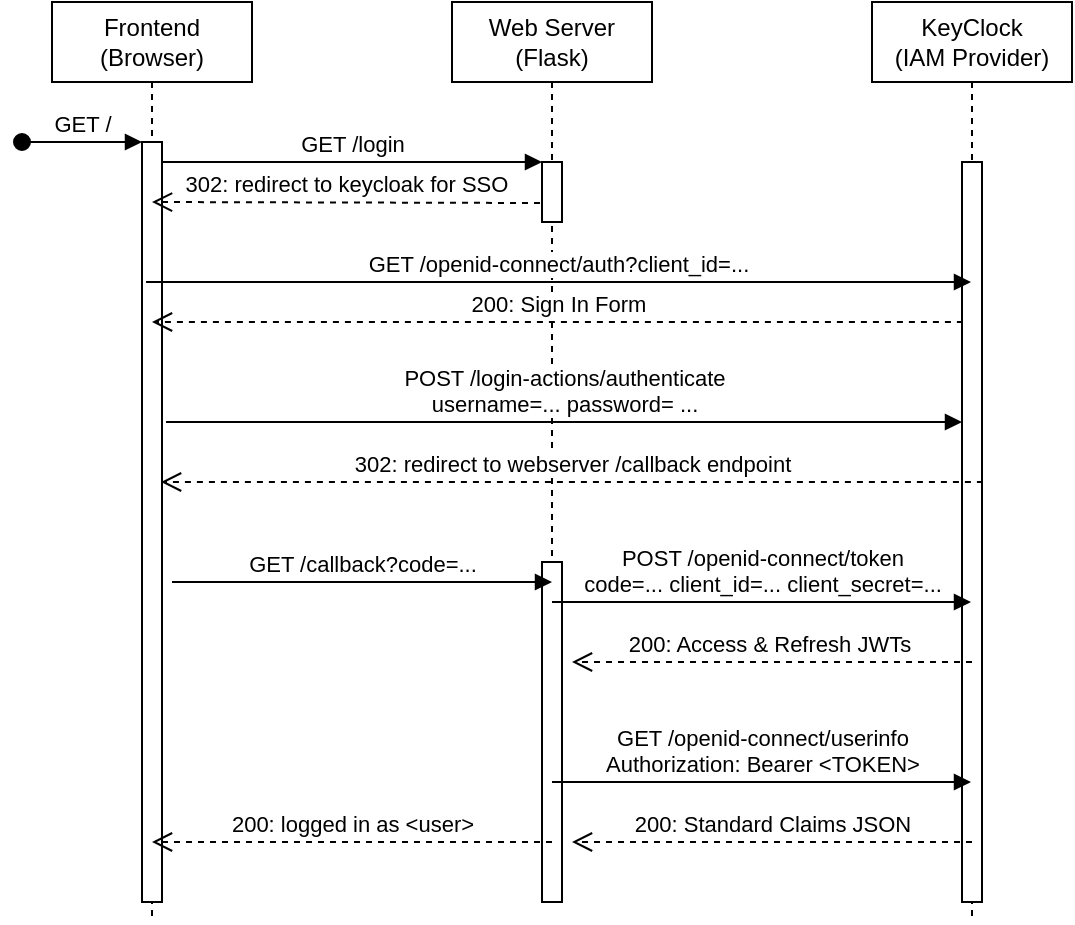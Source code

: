 <mxfile version="25.0.1">
  <diagram name="Page-1" id="2YBvvXClWsGukQMizWep">
    <mxGraphModel dx="1228" dy="486" grid="1" gridSize="10" guides="1" tooltips="1" connect="1" arrows="1" fold="1" page="1" pageScale="1" pageWidth="850" pageHeight="1100" math="0" shadow="0">
      <root>
        <mxCell id="0" />
        <mxCell id="1" parent="0" />
        <mxCell id="lt4yEUO5Z_ReYDfENpsA-1" value="Frontend&lt;br&gt;(Browser)" style="shape=umlLifeline;perimeter=lifelinePerimeter;whiteSpace=wrap;html=1;container=0;dropTarget=0;collapsible=0;recursiveResize=0;outlineConnect=0;portConstraint=eastwest;newEdgeStyle={&quot;edgeStyle&quot;:&quot;elbowEdgeStyle&quot;,&quot;elbow&quot;:&quot;vertical&quot;,&quot;curved&quot;:0,&quot;rounded&quot;:0};" vertex="1" parent="1">
          <mxGeometry x="190" y="430" width="100" height="460" as="geometry" />
        </mxCell>
        <mxCell id="lt4yEUO5Z_ReYDfENpsA-2" value="" style="html=1;points=[];perimeter=orthogonalPerimeter;outlineConnect=0;targetShapes=umlLifeline;portConstraint=eastwest;newEdgeStyle={&quot;edgeStyle&quot;:&quot;elbowEdgeStyle&quot;,&quot;elbow&quot;:&quot;vertical&quot;,&quot;curved&quot;:0,&quot;rounded&quot;:0};" vertex="1" parent="lt4yEUO5Z_ReYDfENpsA-1">
          <mxGeometry x="45" y="70" width="10" height="380" as="geometry" />
        </mxCell>
        <mxCell id="lt4yEUO5Z_ReYDfENpsA-3" value="GET /" style="html=1;verticalAlign=bottom;startArrow=oval;endArrow=block;startSize=8;edgeStyle=elbowEdgeStyle;elbow=vertical;curved=0;rounded=0;" edge="1" parent="lt4yEUO5Z_ReYDfENpsA-1" target="lt4yEUO5Z_ReYDfENpsA-2">
          <mxGeometry relative="1" as="geometry">
            <mxPoint x="-15" y="70" as="sourcePoint" />
          </mxGeometry>
        </mxCell>
        <mxCell id="lt4yEUO5Z_ReYDfENpsA-5" value="Web Server&lt;br&gt;(Flask)" style="shape=umlLifeline;perimeter=lifelinePerimeter;whiteSpace=wrap;html=1;container=0;dropTarget=0;collapsible=0;recursiveResize=0;outlineConnect=0;portConstraint=eastwest;newEdgeStyle={&quot;edgeStyle&quot;:&quot;elbowEdgeStyle&quot;,&quot;elbow&quot;:&quot;vertical&quot;,&quot;curved&quot;:0,&quot;rounded&quot;:0};" vertex="1" parent="1">
          <mxGeometry x="390" y="430" width="100" height="450" as="geometry" />
        </mxCell>
        <mxCell id="lt4yEUO5Z_ReYDfENpsA-6" value="" style="html=1;points=[];perimeter=orthogonalPerimeter;outlineConnect=0;targetShapes=umlLifeline;portConstraint=eastwest;newEdgeStyle={&quot;edgeStyle&quot;:&quot;elbowEdgeStyle&quot;,&quot;elbow&quot;:&quot;vertical&quot;,&quot;curved&quot;:0,&quot;rounded&quot;:0};" vertex="1" parent="lt4yEUO5Z_ReYDfENpsA-5">
          <mxGeometry x="45" y="80" width="10" height="30" as="geometry" />
        </mxCell>
        <mxCell id="lt4yEUO5Z_ReYDfENpsA-42" value="" style="html=1;points=[];perimeter=orthogonalPerimeter;outlineConnect=0;targetShapes=umlLifeline;portConstraint=eastwest;newEdgeStyle={&quot;edgeStyle&quot;:&quot;elbowEdgeStyle&quot;,&quot;elbow&quot;:&quot;vertical&quot;,&quot;curved&quot;:0,&quot;rounded&quot;:0};" vertex="1" parent="lt4yEUO5Z_ReYDfENpsA-5">
          <mxGeometry x="45" y="280" width="10" height="170" as="geometry" />
        </mxCell>
        <mxCell id="lt4yEUO5Z_ReYDfENpsA-7" value="GET /login" style="html=1;verticalAlign=bottom;endArrow=block;edgeStyle=elbowEdgeStyle;elbow=vertical;curved=0;rounded=0;" edge="1" parent="1" source="lt4yEUO5Z_ReYDfENpsA-2" target="lt4yEUO5Z_ReYDfENpsA-6">
          <mxGeometry relative="1" as="geometry">
            <mxPoint x="345" y="520" as="sourcePoint" />
            <Array as="points">
              <mxPoint x="330" y="510" />
            </Array>
          </mxGeometry>
        </mxCell>
        <mxCell id="lt4yEUO5Z_ReYDfENpsA-11" value="KeyClock&lt;br&gt;(IAM Provider)" style="shape=umlLifeline;perimeter=lifelinePerimeter;whiteSpace=wrap;html=1;container=0;dropTarget=0;collapsible=0;recursiveResize=0;outlineConnect=0;portConstraint=eastwest;newEdgeStyle={&quot;edgeStyle&quot;:&quot;elbowEdgeStyle&quot;,&quot;elbow&quot;:&quot;vertical&quot;,&quot;curved&quot;:0,&quot;rounded&quot;:0};size=40;" vertex="1" parent="1">
          <mxGeometry x="600" y="430" width="100" height="460" as="geometry" />
        </mxCell>
        <mxCell id="lt4yEUO5Z_ReYDfENpsA-12" value="" style="html=1;points=[];perimeter=orthogonalPerimeter;outlineConnect=0;targetShapes=umlLifeline;portConstraint=eastwest;newEdgeStyle={&quot;edgeStyle&quot;:&quot;elbowEdgeStyle&quot;,&quot;elbow&quot;:&quot;vertical&quot;,&quot;curved&quot;:0,&quot;rounded&quot;:0};" vertex="1" parent="lt4yEUO5Z_ReYDfENpsA-11">
          <mxGeometry x="45" y="80" width="10" height="370" as="geometry" />
        </mxCell>
        <mxCell id="lt4yEUO5Z_ReYDfENpsA-13" value="GET /openid-connect/auth?client_id=..." style="html=1;verticalAlign=bottom;endArrow=block;edgeStyle=elbowEdgeStyle;elbow=vertical;curved=0;rounded=0;" edge="1" parent="1" target="lt4yEUO5Z_ReYDfENpsA-11">
          <mxGeometry relative="1" as="geometry">
            <mxPoint x="237.031" y="570" as="sourcePoint" />
            <Array as="points">
              <mxPoint x="502.96" y="570" />
            </Array>
            <mxPoint x="642.96" y="570" as="targetPoint" />
          </mxGeometry>
        </mxCell>
        <mxCell id="lt4yEUO5Z_ReYDfENpsA-33" value="200: Access &amp;amp; Refresh JWTs&amp;nbsp;" style="html=1;verticalAlign=bottom;endArrow=open;dashed=1;endSize=8;edgeStyle=elbowEdgeStyle;elbow=vertical;curved=0;rounded=0;" edge="1" parent="1">
          <mxGeometry relative="1" as="geometry">
            <mxPoint x="450" y="760.5" as="targetPoint" />
            <Array as="points">
              <mxPoint x="605" y="760" />
              <mxPoint x="575" y="830" />
            </Array>
            <mxPoint x="650" y="760" as="sourcePoint" />
          </mxGeometry>
        </mxCell>
        <mxCell id="lt4yEUO5Z_ReYDfENpsA-34" value="POST /openid-connect/token&lt;div&gt;code=... client_id=... client_secret=...&lt;/div&gt;" style="html=1;verticalAlign=bottom;endArrow=block;edgeStyle=elbowEdgeStyle;elbow=vertical;curved=0;rounded=0;" edge="1" parent="1">
          <mxGeometry relative="1" as="geometry">
            <mxPoint x="440" y="730" as="sourcePoint" />
            <Array as="points">
              <mxPoint x="480" y="730" />
              <mxPoint x="400" y="710" />
              <mxPoint x="325" y="700" />
            </Array>
            <mxPoint x="649.5" y="730" as="targetPoint" />
          </mxGeometry>
        </mxCell>
        <mxCell id="lt4yEUO5Z_ReYDfENpsA-37" value="302: redirect to keycloak for SSO" style="html=1;verticalAlign=bottom;endArrow=open;dashed=1;endSize=8;edgeStyle=elbowEdgeStyle;elbow=vertical;curved=0;rounded=0;" edge="1" parent="1">
          <mxGeometry relative="1" as="geometry">
            <mxPoint x="240" y="530" as="targetPoint" />
            <Array as="points">
              <mxPoint x="365" y="530" />
              <mxPoint x="335" y="600" />
            </Array>
            <mxPoint x="434" y="530.5" as="sourcePoint" />
          </mxGeometry>
        </mxCell>
        <mxCell id="lt4yEUO5Z_ReYDfENpsA-39" value="200: Sign In Form" style="html=1;verticalAlign=bottom;endArrow=open;dashed=1;endSize=8;edgeStyle=elbowEdgeStyle;elbow=vertical;curved=0;rounded=0;" edge="1" parent="1">
          <mxGeometry relative="1" as="geometry">
            <mxPoint x="240" y="590" as="targetPoint" />
            <Array as="points">
              <mxPoint x="555.46" y="590" />
              <mxPoint x="335.46" y="580" />
              <mxPoint x="600.46" y="590" />
              <mxPoint x="570.46" y="660" />
            </Array>
            <mxPoint x="645.46" y="590" as="sourcePoint" />
          </mxGeometry>
        </mxCell>
        <mxCell id="lt4yEUO5Z_ReYDfENpsA-40" value="POST /login-actions/authenticate&lt;div&gt;username=... password= ...&lt;/div&gt;" style="html=1;verticalAlign=bottom;endArrow=block;edgeStyle=elbowEdgeStyle;elbow=vertical;curved=0;rounded=0;" edge="1" parent="1" target="lt4yEUO5Z_ReYDfENpsA-12">
          <mxGeometry relative="1" as="geometry">
            <mxPoint x="247.031" y="640" as="sourcePoint" />
            <Array as="points">
              <mxPoint x="512.96" y="640" />
            </Array>
            <mxPoint x="640" y="640" as="targetPoint" />
          </mxGeometry>
        </mxCell>
        <mxCell id="lt4yEUO5Z_ReYDfENpsA-41" value="302: redirect to webserver /callback endpoint" style="html=1;verticalAlign=bottom;endArrow=open;dashed=1;endSize=8;edgeStyle=elbowEdgeStyle;elbow=vertical;curved=0;rounded=0;" edge="1" parent="1">
          <mxGeometry relative="1" as="geometry">
            <mxPoint x="244.531" y="670" as="targetPoint" />
            <Array as="points">
              <mxPoint x="565.46" y="670" />
              <mxPoint x="345.46" y="660" />
              <mxPoint x="610.46" y="670" />
              <mxPoint x="580.46" y="740" />
            </Array>
            <mxPoint x="655.46" y="670" as="sourcePoint" />
          </mxGeometry>
        </mxCell>
        <mxCell id="lt4yEUO5Z_ReYDfENpsA-43" value="GET /callback?code=..." style="html=1;verticalAlign=bottom;endArrow=block;edgeStyle=elbowEdgeStyle;elbow=vertical;curved=0;rounded=0;" edge="1" parent="1">
          <mxGeometry relative="1" as="geometry">
            <mxPoint x="250" y="720" as="sourcePoint" />
            <Array as="points">
              <mxPoint x="335" y="720" />
            </Array>
            <mxPoint x="440" y="720" as="targetPoint" />
          </mxGeometry>
        </mxCell>
        <mxCell id="lt4yEUO5Z_ReYDfENpsA-44" value="GET /openid-connect/userinfo&lt;div&gt;Authorization: Bearer &amp;lt;TOKEN&amp;gt;&lt;/div&gt;" style="html=1;verticalAlign=bottom;endArrow=block;edgeStyle=elbowEdgeStyle;elbow=vertical;curved=0;rounded=0;" edge="1" parent="1">
          <mxGeometry relative="1" as="geometry">
            <mxPoint x="440" y="820" as="sourcePoint" />
            <Array as="points">
              <mxPoint x="480" y="820" />
              <mxPoint x="400" y="800" />
              <mxPoint x="325" y="790" />
            </Array>
            <mxPoint x="649.5" y="820" as="targetPoint" />
          </mxGeometry>
        </mxCell>
        <mxCell id="lt4yEUO5Z_ReYDfENpsA-46" value="200: Standard Claims JSON" style="html=1;verticalAlign=bottom;endArrow=open;dashed=1;endSize=8;edgeStyle=elbowEdgeStyle;elbow=vertical;curved=0;rounded=0;" edge="1" parent="1">
          <mxGeometry relative="1" as="geometry">
            <mxPoint x="450" y="850.5" as="targetPoint" />
            <Array as="points">
              <mxPoint x="605" y="850" />
              <mxPoint x="575" y="920" />
            </Array>
            <mxPoint x="650" y="850" as="sourcePoint" />
          </mxGeometry>
        </mxCell>
        <mxCell id="lt4yEUO5Z_ReYDfENpsA-47" value="200: logged in as &amp;lt;user&amp;gt;" style="html=1;verticalAlign=bottom;endArrow=open;dashed=1;endSize=8;edgeStyle=elbowEdgeStyle;elbow=vertical;curved=0;rounded=0;" edge="1" parent="1">
          <mxGeometry relative="1" as="geometry">
            <mxPoint x="240" y="850.5" as="targetPoint" />
            <Array as="points">
              <mxPoint x="395" y="850" />
              <mxPoint x="365" y="920" />
            </Array>
            <mxPoint x="440" y="850" as="sourcePoint" />
          </mxGeometry>
        </mxCell>
      </root>
    </mxGraphModel>
  </diagram>
</mxfile>
